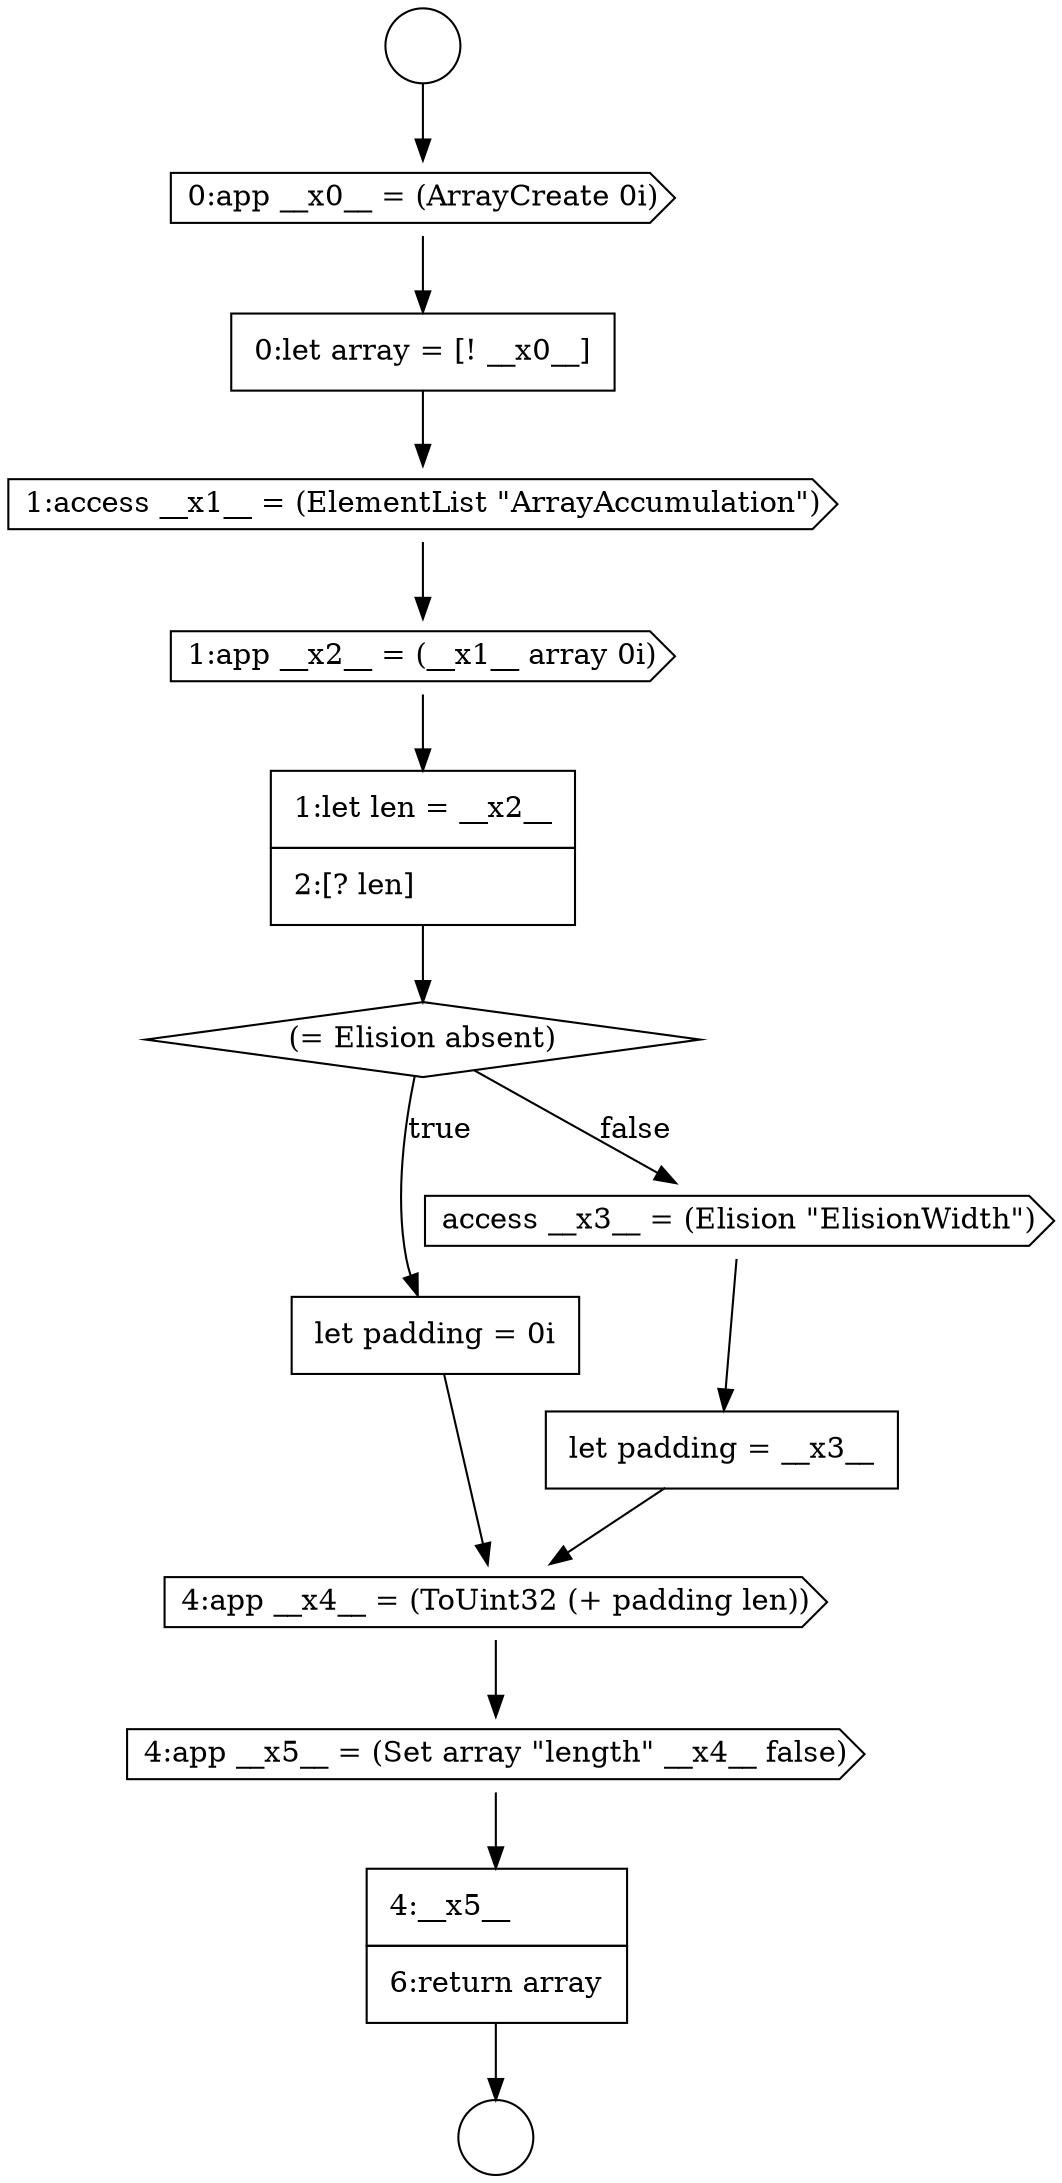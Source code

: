 digraph {
  node3417 [shape=cds, label=<<font color="black">0:app __x0__ = (ArrayCreate 0i)</font>> color="black" fillcolor="white" style=filled]
  node3425 [shape=none, margin=0, label=<<font color="black">
    <table border="0" cellborder="1" cellspacing="0" cellpadding="10">
      <tr><td align="left">let padding = __x3__</td></tr>
    </table>
  </font>> color="black" fillcolor="white" style=filled]
  node3421 [shape=none, margin=0, label=<<font color="black">
    <table border="0" cellborder="1" cellspacing="0" cellpadding="10">
      <tr><td align="left">1:let len = __x2__</td></tr>
      <tr><td align="left">2:[? len]</td></tr>
    </table>
  </font>> color="black" fillcolor="white" style=filled]
  node3418 [shape=none, margin=0, label=<<font color="black">
    <table border="0" cellborder="1" cellspacing="0" cellpadding="10">
      <tr><td align="left">0:let array = [! __x0__]</td></tr>
    </table>
  </font>> color="black" fillcolor="white" style=filled]
  node3428 [shape=none, margin=0, label=<<font color="black">
    <table border="0" cellborder="1" cellspacing="0" cellpadding="10">
      <tr><td align="left">4:__x5__</td></tr>
      <tr><td align="left">6:return array</td></tr>
    </table>
  </font>> color="black" fillcolor="white" style=filled]
  node3422 [shape=diamond, label=<<font color="black">(= Elision absent)</font>> color="black" fillcolor="white" style=filled]
  node3416 [shape=circle label=" " color="black" fillcolor="white" style=filled]
  node3419 [shape=cds, label=<<font color="black">1:access __x1__ = (ElementList &quot;ArrayAccumulation&quot;)</font>> color="black" fillcolor="white" style=filled]
  node3423 [shape=none, margin=0, label=<<font color="black">
    <table border="0" cellborder="1" cellspacing="0" cellpadding="10">
      <tr><td align="left">let padding = 0i</td></tr>
    </table>
  </font>> color="black" fillcolor="white" style=filled]
  node3427 [shape=cds, label=<<font color="black">4:app __x5__ = (Set array &quot;length&quot; __x4__ false)</font>> color="black" fillcolor="white" style=filled]
  node3415 [shape=circle label=" " color="black" fillcolor="white" style=filled]
  node3420 [shape=cds, label=<<font color="black">1:app __x2__ = (__x1__ array 0i)</font>> color="black" fillcolor="white" style=filled]
  node3426 [shape=cds, label=<<font color="black">4:app __x4__ = (ToUint32 (+ padding len))</font>> color="black" fillcolor="white" style=filled]
  node3424 [shape=cds, label=<<font color="black">access __x3__ = (Elision &quot;ElisionWidth&quot;)</font>> color="black" fillcolor="white" style=filled]
  node3426 -> node3427 [ color="black"]
  node3425 -> node3426 [ color="black"]
  node3420 -> node3421 [ color="black"]
  node3428 -> node3416 [ color="black"]
  node3419 -> node3420 [ color="black"]
  node3415 -> node3417 [ color="black"]
  node3421 -> node3422 [ color="black"]
  node3417 -> node3418 [ color="black"]
  node3423 -> node3426 [ color="black"]
  node3424 -> node3425 [ color="black"]
  node3418 -> node3419 [ color="black"]
  node3427 -> node3428 [ color="black"]
  node3422 -> node3423 [label=<<font color="black">true</font>> color="black"]
  node3422 -> node3424 [label=<<font color="black">false</font>> color="black"]
}
